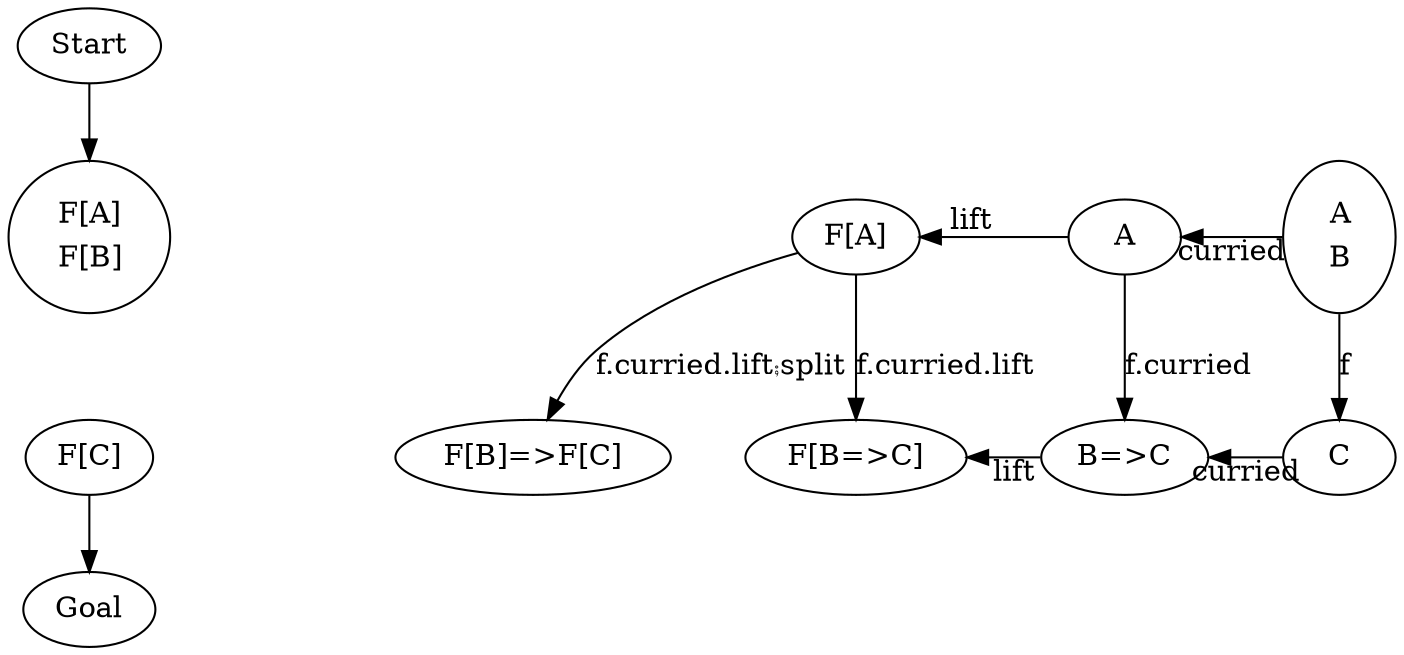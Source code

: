 digraph {
    Start[class="extremity"]
    Goal[class="extremity"]

    FAFB[label=<<table border='0' cellborder='0'><tr><td>F[A]</td></tr><tr><td>F[B]</td></tr></table>> class="start,disabled" group="1"]
    FC[label="F[C]" class="goal,disabled" group="1"]

    AB[label=<<table border='0' cellborder='0'><tr><td>A</td></tr><tr><td>B</td></tr></table>> group="5" class="disabled"]
    C[group="5" class="disabled"]

    A[group="bottom" label="A" group="4" class="disabled"]
    B2C[label="B=>C" group="4" class="disabled"]

    FA[label="F[A]" group="3"]
    FB2C[label="F[B=>C]" group="3" class="disabled"]
    FB2FC[label="F[B]=>F[C]" group="2"]

    FAFB -> FC[label="uncurried(f.curried.lift⨾split)" style="invis"]
    AB -> C[label="f" class="disabled"]

    {
        rank=same
        FAFB -> FA[class="lift" xlabel="uncurried" dir="back" style="invis"]
        FA -> A[class="lift" xlabel="lift" dir="back" class="disabled"]
        A -> AB[class="lift" xlabel="curried" dir="back" class="disabled"]
    }

    {
        rank=same
        FC -> FB2FC[class="lift" xlabel="uncurried" dir="back" style="invis"]
        FB2FC -> FB2C[xlabel="split" dir="back" style="invis" class="required"]
        FB2C -> B2C[class="lift" xlabel="lift" dir="back" class="disabled"]
        B2C -> C[class="lift" xlabel="curried" dir="back" class="disabled"]
    }

    A -> B2C[label="f.curried" class="disabled"]
    FA -> FB2C[label="f.curried.lift" class="disabled"]
    FA -> FB2FC[label="f.curried.lift⨾split" class="potential"]

    Start -> FAFB[class="start,disabled"]
    FC -> Goal[class="goal,disabled"]
}
